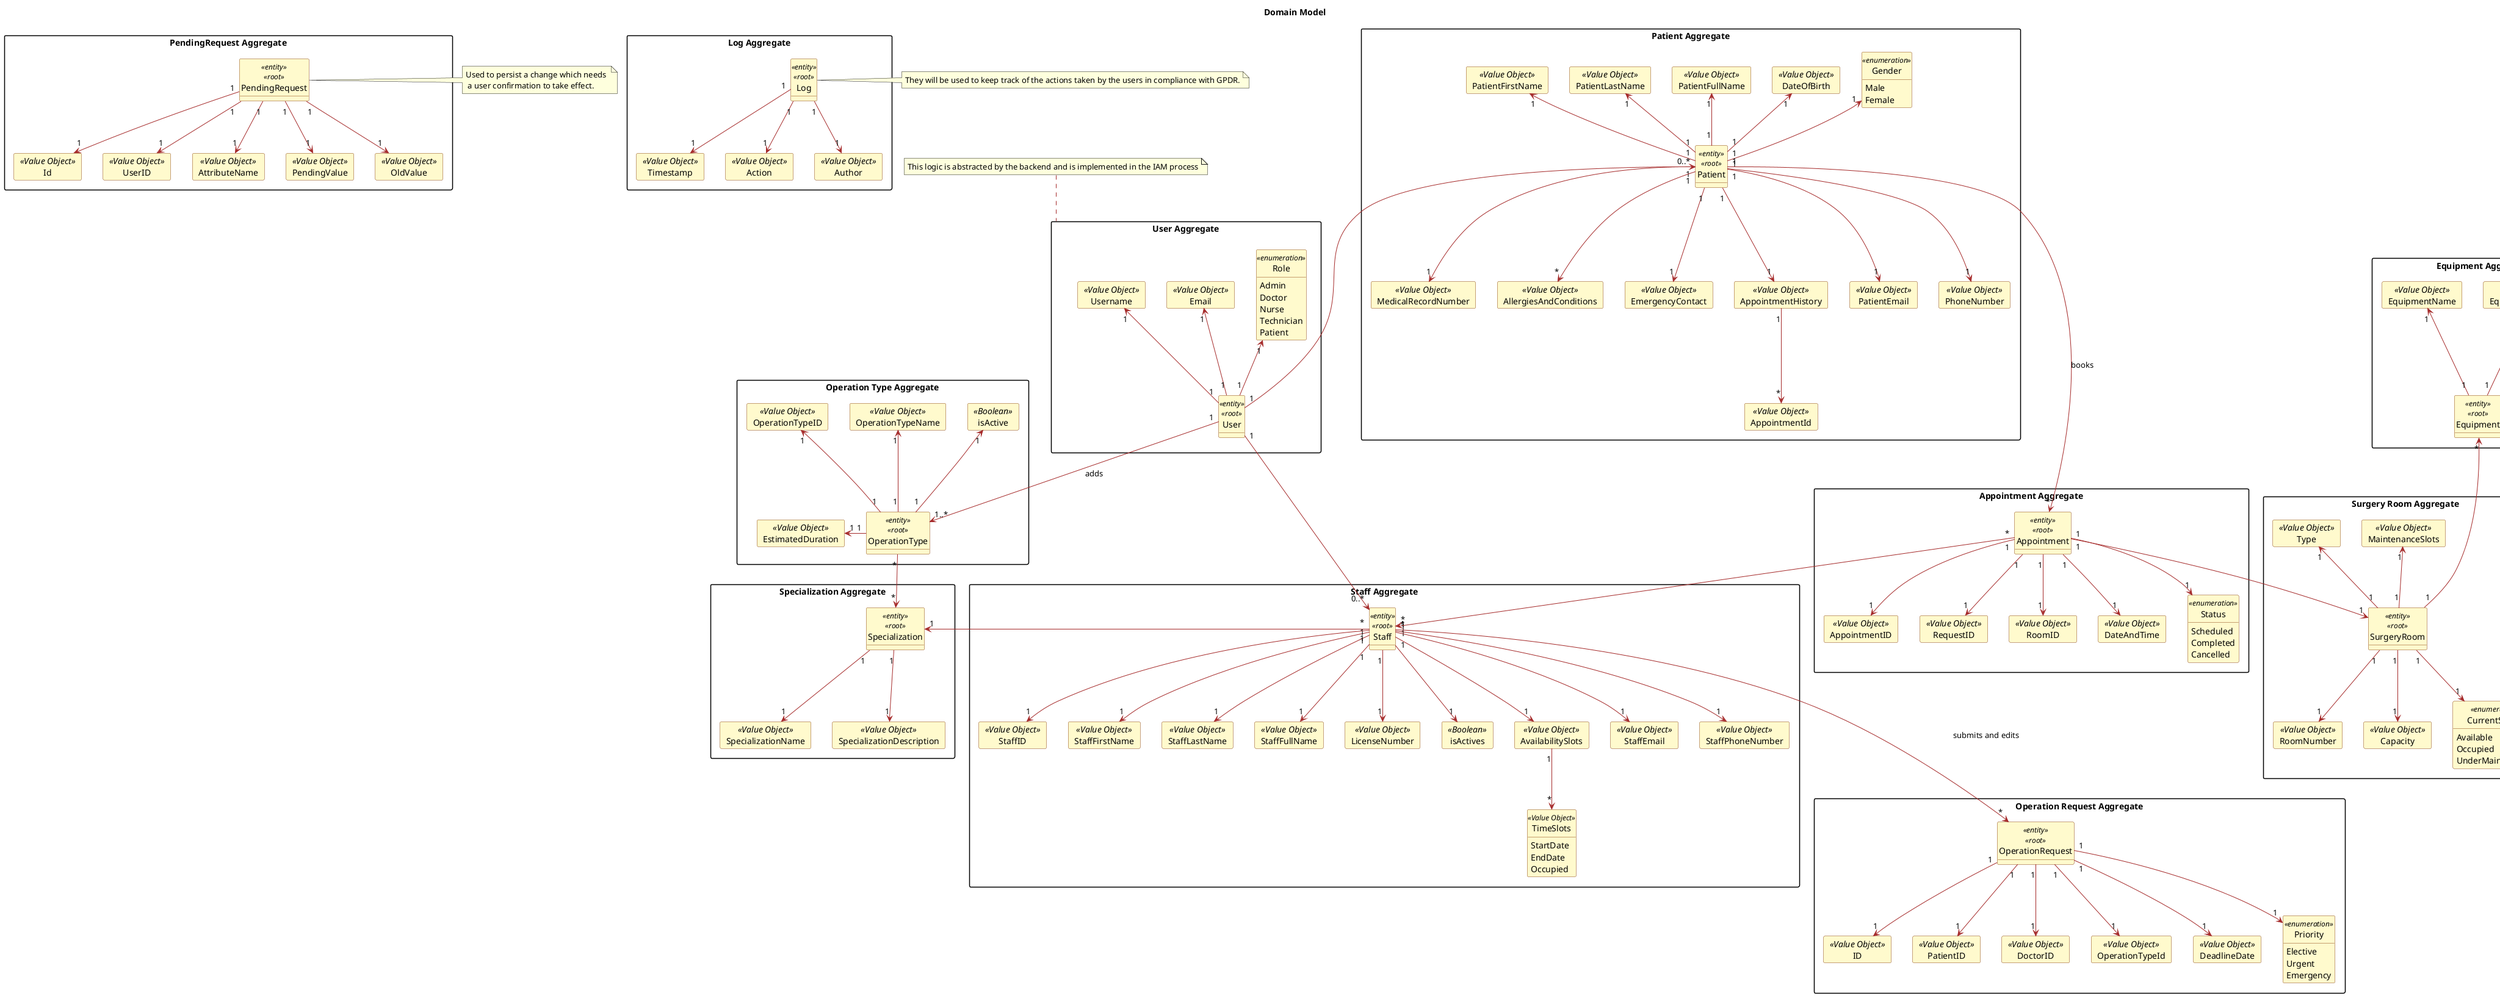 "@startuml Domain Model"
hide circle
hide methods
allow_mixing

'skinparam monochrome false
'skinparam packageStyle rectangle
'skinparam shadowing false
'skinparam linetype ortho

' Title
title Domain Model


skinparam classAttributeIconSize 0

skinparam class {
    LifeLineBorderColor DodgerBlue
    LifeLineBackgroundColor APPLICATION
    BackgroundColor LemonChiffon
    ArrowColor Brown
    BorderColor SaddleBrown
}

skinparam packageStyle rectangle

skinparam card {
    LifeLineBorderColor DodgerBlue
    LifeLineBackgroundColor APPLICATION
    BackgroundColor LemonChiffon
    ArrowColor Brown
    BorderColor SaddleBrown
}


' Aggregates

package "PendingRequest Aggregate" {

    entity PendingRequest <<entity>><<root>> {
    }

    card Id <<Value Object>>
    card UserID <<Value Object>>
    card AttributeName <<Value Object>>
    card PendingValue <<Value Object>>
    card OldValue <<Value Object>>

    ' Relationships inside the User aggregate

    PendingRequest "1"-->"1" Id
    PendingRequest "1"-->"1" UserID
    PendingRequest "1"-->"1" AttributeName
    PendingRequest "1"-->"1" PendingValue
    PendingRequest "1"-->"1" OldValue
}

note right of PendingRequest : Used to persist a change which needs \n a user confirmation to take effect.

package "Log Aggregate" {

    entity Log <<entity>><<root>> {
    }

    card Timestamp <<Value Object>>
    card Action <<Value Object>>
    card Author <<Value Object>> 

    'Relationships inside the Staff aggregate
    Log "1"-->"1" Timestamp
    Log "1"-->"1" Action
    Log "1"-->"1" Author

}
note right of Log : They will be used to keep track of the actions taken by the users in compliance with GPDR.

package "User Aggregate" {

    entity User <<entity>><<root>> {
    }

    card Username <<Value Object>>
    card Email <<Value Object>>

    enum Role <<enumeration>> {
        Admin
        Doctor
        Nurse
        Technician
        Patient
    }

    ' Relationships inside the User aggregate

    User "1" -u-> "1" Username
    User "1" -u-> "1" Email
    User "1" -u-> "1" Role


}

note top of "User Aggregate" : This logic is abstracted by the backend and is implemented in the IAM process


package "Patient Aggregate" {

    entity Patient <<entity>><<root>> {
    }

    card PatientFirstName <<Value Object>>
    card PatientLastName <<Value Object>>
    card PatientFullName <<Value Object>>
    card DateOfBirth <<Value Object>>
    enum Gender <<enumeration>> {
        Male
        Female
    }

    card MedicalRecordNumber <<Value Object>>
    card AllergiesAndConditions <<Value Object>>
    card EmergencyContact <<Value Object>>
    card AppointmentHistory <<Value Object>>
    'card AppointmentHistory <<Value Object>>

    ' Atributos Contact Information
    card PatientEmail <<Value Object>>
    card PhoneNumber <<Value Object>>

    ' Atributos Appointment History
    card AppointmentId <<Value Object>>

    ' Relationships Appointment History
    AppointmentHistory "1" --> "*" AppointmentId 


    ' Relationships inside the Patient aggregate
    Patient "1" -u-> "1" PatientFirstName
    Patient "1" -u-> "1" PatientLastName
    Patient "1" -u-> "1" PatientFullName
    Patient "1" -u-> "1" DateOfBirth
    Patient "1" -u-> "1" Gender
    Patient "1" --> "1" MedicalRecordNumber
    Patient "1" --> "*" AllergiesAndConditions
    Patient "1" --> "1" EmergencyContact
    Patient "1" --> "1" AppointmentHistory
    Patient "1" --> "1" PatientEmail
    Patient "1" --> "1" PhoneNumber

}

package "Staff Aggregate" {

    entity Staff <<entity>><<root>> {
    }

    card StaffID <<Value Object>>
    card StaffFirstName <<Value Object>>
    card StaffLastName <<Value Object>>
    card StaffFullName <<Value Object>>
    card LicenseNumber <<Value Object>>
    card isActives <<Boolean>>

    'specialization é entidade

    card AvailabilitySlots <<Value Object>>
    entity TimeSlots <<Value Object>> {
        StartDate
        EndDate
        Occupied
    }

    ' Atributos Contact Information
    card StaffEmail <<Value Object>>
    card StaffPhoneNumber <<Value Object>>


    'Relationships inside the Staff aggregate
    Staff "1" --> "1" StaffFirstName
    Staff "1" --> "1" StaffLastName
    Staff "1" --> "1" StaffFullName
    Staff "1" -d-> "1" StaffID
    Staff "1" --> "1" LicenseNumber
    Staff "1" --> "1" AvailabilitySlots
    Staff "1" --> "1" isActives
    AvailabilitySlots "1" -d-> "*" TimeSlots
    Staff "1" -d-> "1" StaffEmail
    Staff "1" -d-> "1" StaffPhoneNumber


}

package "Specialization Aggregate" {

    entity Specialization <<entity>><<root>> {
    }

    card SpecializationName <<Value Object>>
    card SpecializationDescription <<Value Object>>

    'Relationships
    Specialization "1"-->"1" SpecializationName
    Specialization "1"-->"1" SpecializationDescription

}

package "Operation Request Aggregate" {

    entity OperationRequest <<entity>><<root>> {
    }

    card ID <<Value Object>>
    card PatientID <<Value Object>>
    card DoctorID <<Value Object>>
    card OperationTypeId <<Value Object>>
    card DeadlineDate <<Value Object>>
    enum Priority <<enumeration>> {
        Elective
        Urgent
        Emergency
    }


    'Relationships
    OperationRequest "1" -d-> "1" ID
    OperationRequest "1" -d-> "1" PatientID
    OperationRequest "1" -d-> "1" DoctorID
    OperationRequest "1" -d-> "1" OperationTypeId
    OperationRequest "1" -d-> "1" DeadlineDate
    OperationRequest "1" -d-> "1" Priority


}

package "Operation Type Aggregate" {

    entity OperationType <<entity>><<root>> {
    }

    card OperationTypeID <<Value Object>>
    card OperationTypeName <<Value Object>>
    card EstimatedDuration <<Value Object>>
    card isActive <<Boolean>>
    'Ligar a Specialization
    
    'Relationships
    OperationType "1" -u-> "1" OperationTypeID
    OperationType "1" -u-> "1" OperationTypeName
    OperationType "1" -l-> "1" EstimatedDuration
    OperationType "1" -u-> "1" isActive
    

}

package "Appointment Aggregate" {

    entity Appointment <<entity>><<root>> {
    }

    card AppointmentID <<Value Object>>
    card RequestID <<Value Object>>
    card RoomID <<Value Object>>
    card DateAndTime <<Value Object>>
    enum Status <<enumeration>> {
        Scheduled
        Completed
        Cancelled
    }

    'Relationships
    Appointment "1" --> "1" AppointmentID
    Appointment "1" --> "1" RequestID
    Appointment "1" --> "1" RoomID
    Appointment "1" --> "1" DateAndTime
    Appointment "1" --> "1" Status


}

package "Equipment Aggregate"{

    entity Equipment <<entity>><<root>> {
    }

    card EquipmentName <<Value Object>>
    card EquipmentDescription <<Value Object>>

    'Relationships
    Equipment "1" -u-> "1" EquipmentName
    Equipment "1" -u-> "1" EquipmentDescription
}

package "Surgery Room Aggregate" {

    entity SurgeryRoom <<entity>><<root>> {
    }

    card RoomNumber <<Value Object>>
    card Type <<Value Object>>
    card Capacity <<Value Object>>
    enum CurrentStatus <<enumeration>> {
        Available
        Occupied
        UnderMaintenance
    }
    card MaintenanceSlots <<Value Object>>
    
    'Relationships

    SurgeryRoom "1" --> "1" RoomNumber
    SurgeryRoom "1" -u-> "1" Type
    SurgeryRoom "1" --> "1" Capacity
    SurgeryRoom "1" --> "1" CurrentStatus
    SurgeryRoom "1" -u-> "1" MaintenanceSlots
}

' Relationships

' US 5.1.3, mas ficou esclarecido que NÃO é o patient que dá book, mas sim o Planning Module
Patient "1" ----> "*" Appointment: books


Staff "*" -l--> "1" Specialization
Staff "*" -d--> "*" OperationRequest: submits and edits

OperationType "*" --> "*" Specialization

Appointment "1" -d-> "1" SurgeryRoom
Appointment "*" --> "*" Staff
'Alterada relação 1-para-1  ->  *-para-*

User "1" --> "1..*" OperationType: adds
User "1" -u-> "0..*" Patient
User "1" --> "0..*" Staff

SurgeryRoom "1" -u--> "*" Equipment



@enduml
